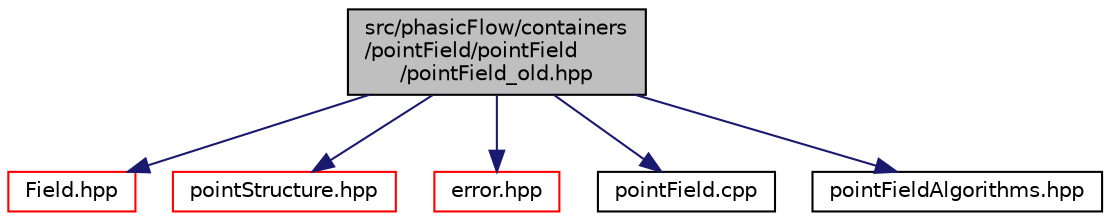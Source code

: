 digraph "src/phasicFlow/containers/pointField/pointField/pointField_old.hpp"
{
 // LATEX_PDF_SIZE
  edge [fontname="Helvetica",fontsize="10",labelfontname="Helvetica",labelfontsize="10"];
  node [fontname="Helvetica",fontsize="10",shape=record];
  Node1 [label="src/phasicFlow/containers\l/pointField/pointField\l/pointField_old.hpp",height=0.2,width=0.4,color="black", fillcolor="grey75", style="filled", fontcolor="black",tooltip=" "];
  Node1 -> Node2 [color="midnightblue",fontsize="10",style="solid",fontname="Helvetica"];
  Node2 [label="Field.hpp",height=0.2,width=0.4,color="red", fillcolor="white", style="filled",URL="$Field_8hpp.html",tooltip=" "];
  Node1 -> Node94 [color="midnightblue",fontsize="10",style="solid",fontname="Helvetica"];
  Node94 [label="pointStructure.hpp",height=0.2,width=0.4,color="red", fillcolor="white", style="filled",URL="$pointStructure_8hpp.html",tooltip=" "];
  Node1 -> Node21 [color="midnightblue",fontsize="10",style="solid",fontname="Helvetica"];
  Node21 [label="error.hpp",height=0.2,width=0.4,color="red", fillcolor="white", style="filled",URL="$error_8hpp.html",tooltip=" "];
  Node1 -> Node142 [color="midnightblue",fontsize="10",style="solid",fontname="Helvetica"];
  Node142 [label="pointField.cpp",height=0.2,width=0.4,color="black", fillcolor="white", style="filled",URL="$pointField_8cpp.html",tooltip=" "];
  Node1 -> Node143 [color="midnightblue",fontsize="10",style="solid",fontname="Helvetica"];
  Node143 [label="pointFieldAlgorithms.hpp",height=0.2,width=0.4,color="black", fillcolor="white", style="filled",URL="$pointFieldAlgorithms_8hpp.html",tooltip=" "];
}
